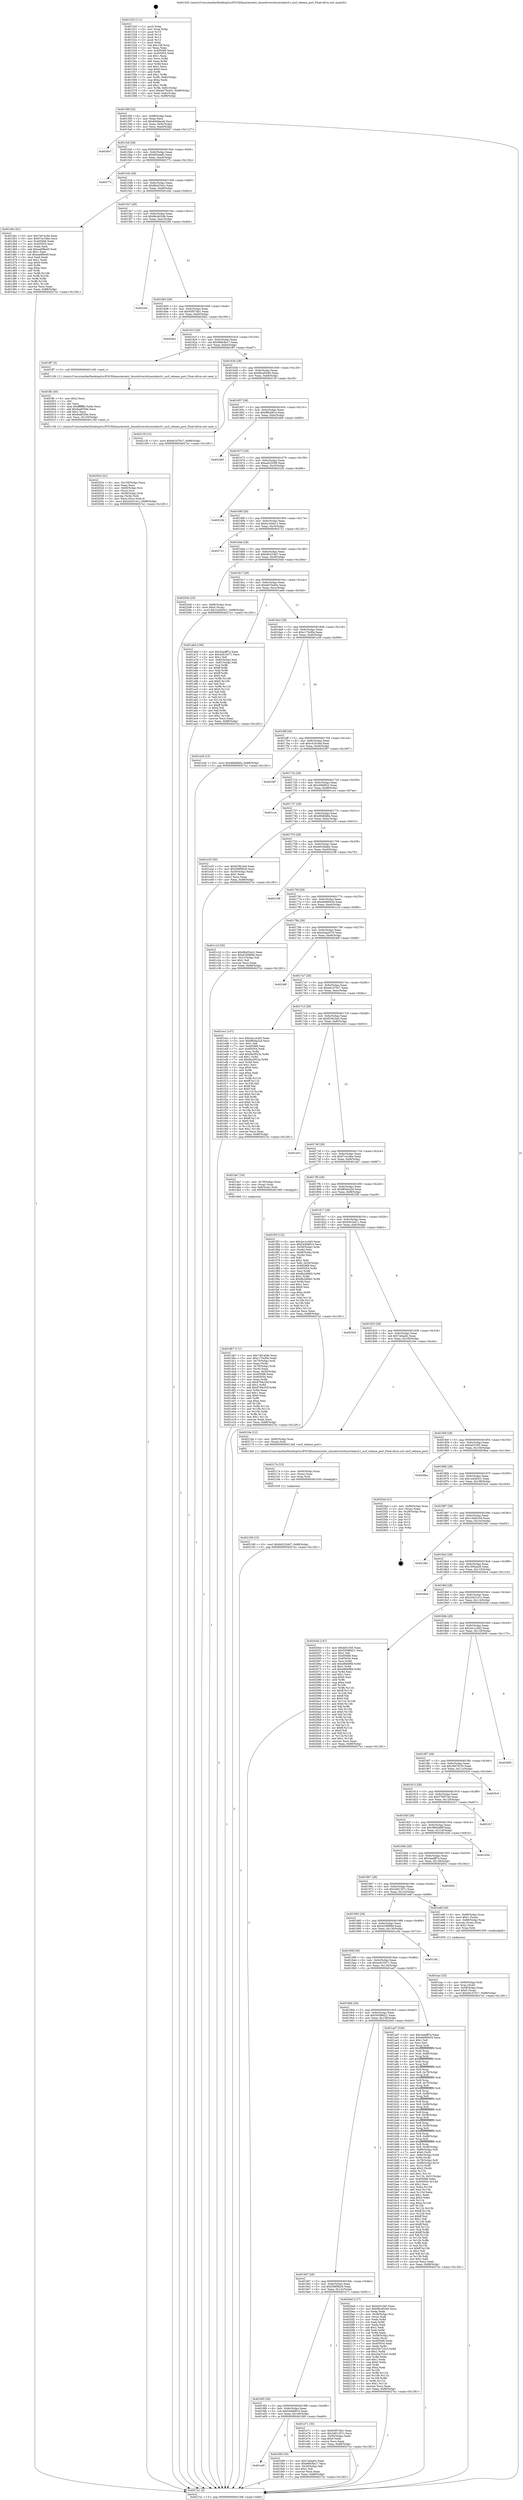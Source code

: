 digraph "0x401520" {
  label = "0x401520 (/mnt/c/Users/mathe/Desktop/tcc/POCII/binaries/extr_linuxdriversttyserialmcf.c_mcf_release_port_Final-ollvm.out::main(0))"
  labelloc = "t"
  node[shape=record]

  Entry [label="",width=0.3,height=0.3,shape=circle,fillcolor=black,style=filled]
  "0x40158f" [label="{
     0x40158f [32]\l
     | [instrs]\l
     &nbsp;&nbsp;0x40158f \<+6\>: mov -0x88(%rbp),%eax\l
     &nbsp;&nbsp;0x401595 \<+2\>: mov %eax,%ecx\l
     &nbsp;&nbsp;0x401597 \<+6\>: sub $0x84ddeceb,%ecx\l
     &nbsp;&nbsp;0x40159d \<+6\>: mov %eax,-0x9c(%rbp)\l
     &nbsp;&nbsp;0x4015a3 \<+6\>: mov %ecx,-0xa0(%rbp)\l
     &nbsp;&nbsp;0x4015a9 \<+6\>: je 0000000000402647 \<main+0x1127\>\l
  }"]
  "0x402647" [label="{
     0x402647\l
  }", style=dashed]
  "0x4015af" [label="{
     0x4015af [28]\l
     | [instrs]\l
     &nbsp;&nbsp;0x4015af \<+5\>: jmp 00000000004015b4 \<main+0x94\>\l
     &nbsp;&nbsp;0x4015b4 \<+6\>: mov -0x9c(%rbp),%eax\l
     &nbsp;&nbsp;0x4015ba \<+5\>: sub $0x865eaefc,%eax\l
     &nbsp;&nbsp;0x4015bf \<+6\>: mov %eax,-0xa4(%rbp)\l
     &nbsp;&nbsp;0x4015c5 \<+6\>: je 000000000040277c \<main+0x125c\>\l
  }"]
  Exit [label="",width=0.3,height=0.3,shape=circle,fillcolor=black,style=filled,peripheries=2]
  "0x40277c" [label="{
     0x40277c\l
  }", style=dashed]
  "0x4015cb" [label="{
     0x4015cb [28]\l
     | [instrs]\l
     &nbsp;&nbsp;0x4015cb \<+5\>: jmp 00000000004015d0 \<main+0xb0\>\l
     &nbsp;&nbsp;0x4015d0 \<+6\>: mov -0x9c(%rbp),%eax\l
     &nbsp;&nbsp;0x4015d6 \<+5\>: sub $0x86a55a2c,%eax\l
     &nbsp;&nbsp;0x4015db \<+6\>: mov %eax,-0xa8(%rbp)\l
     &nbsp;&nbsp;0x4015e1 \<+6\>: je 0000000000401d4c \<main+0x82c\>\l
  }"]
  "0x402189" [label="{
     0x402189 [15]\l
     | [instrs]\l
     &nbsp;&nbsp;0x402189 \<+10\>: movl $0xb8222dd7,-0x88(%rbp)\l
     &nbsp;&nbsp;0x402193 \<+5\>: jmp 00000000004027a1 \<main+0x1281\>\l
  }"]
  "0x401d4c" [label="{
     0x401d4c [91]\l
     | [instrs]\l
     &nbsp;&nbsp;0x401d4c \<+5\>: mov $0x74f14c9e,%eax\l
     &nbsp;&nbsp;0x401d51 \<+5\>: mov $0xf7ce16be,%ecx\l
     &nbsp;&nbsp;0x401d56 \<+7\>: mov 0x405068,%edx\l
     &nbsp;&nbsp;0x401d5d \<+7\>: mov 0x405054,%esi\l
     &nbsp;&nbsp;0x401d64 \<+2\>: mov %edx,%edi\l
     &nbsp;&nbsp;0x401d66 \<+6\>: add $0xea6f8e49,%edi\l
     &nbsp;&nbsp;0x401d6c \<+3\>: sub $0x1,%edi\l
     &nbsp;&nbsp;0x401d6f \<+6\>: sub $0xea6f8e49,%edi\l
     &nbsp;&nbsp;0x401d75 \<+3\>: imul %edi,%edx\l
     &nbsp;&nbsp;0x401d78 \<+3\>: and $0x1,%edx\l
     &nbsp;&nbsp;0x401d7b \<+3\>: cmp $0x0,%edx\l
     &nbsp;&nbsp;0x401d7e \<+4\>: sete %r8b\l
     &nbsp;&nbsp;0x401d82 \<+3\>: cmp $0xa,%esi\l
     &nbsp;&nbsp;0x401d85 \<+4\>: setl %r9b\l
     &nbsp;&nbsp;0x401d89 \<+3\>: mov %r8b,%r10b\l
     &nbsp;&nbsp;0x401d8c \<+3\>: and %r9b,%r10b\l
     &nbsp;&nbsp;0x401d8f \<+3\>: xor %r9b,%r8b\l
     &nbsp;&nbsp;0x401d92 \<+3\>: or %r8b,%r10b\l
     &nbsp;&nbsp;0x401d95 \<+4\>: test $0x1,%r10b\l
     &nbsp;&nbsp;0x401d99 \<+3\>: cmovne %ecx,%eax\l
     &nbsp;&nbsp;0x401d9c \<+6\>: mov %eax,-0x88(%rbp)\l
     &nbsp;&nbsp;0x401da2 \<+5\>: jmp 00000000004027a1 \<main+0x1281\>\l
  }"]
  "0x4015e7" [label="{
     0x4015e7 [28]\l
     | [instrs]\l
     &nbsp;&nbsp;0x4015e7 \<+5\>: jmp 00000000004015ec \<main+0xcc\>\l
     &nbsp;&nbsp;0x4015ec \<+6\>: mov -0x9c(%rbp),%eax\l
     &nbsp;&nbsp;0x4015f2 \<+5\>: sub $0x8bcb02db,%eax\l
     &nbsp;&nbsp;0x4015f7 \<+6\>: mov %eax,-0xac(%rbp)\l
     &nbsp;&nbsp;0x4015fd \<+6\>: je 00000000004022f4 \<main+0xdd4\>\l
  }"]
  "0x40217a" [label="{
     0x40217a [15]\l
     | [instrs]\l
     &nbsp;&nbsp;0x40217a \<+4\>: mov -0x60(%rbp),%rax\l
     &nbsp;&nbsp;0x40217e \<+3\>: mov (%rax),%rax\l
     &nbsp;&nbsp;0x402181 \<+3\>: mov %rax,%rdi\l
     &nbsp;&nbsp;0x402184 \<+5\>: call 0000000000401030 \<free@plt\>\l
     | [calls]\l
     &nbsp;&nbsp;0x401030 \{1\} (unknown)\l
  }"]
  "0x4022f4" [label="{
     0x4022f4\l
  }", style=dashed]
  "0x401603" [label="{
     0x401603 [28]\l
     | [instrs]\l
     &nbsp;&nbsp;0x401603 \<+5\>: jmp 0000000000401608 \<main+0xe8\>\l
     &nbsp;&nbsp;0x401608 \<+6\>: mov -0x9c(%rbp),%eax\l
     &nbsp;&nbsp;0x40160e \<+5\>: sub $0x93f57db1,%eax\l
     &nbsp;&nbsp;0x401613 \<+6\>: mov %eax,-0xb0(%rbp)\l
     &nbsp;&nbsp;0x401619 \<+6\>: je 00000000004025b1 \<main+0x1091\>\l
  }"]
  "0x402024" [label="{
     0x402024 [41]\l
     | [instrs]\l
     &nbsp;&nbsp;0x402024 \<+6\>: mov -0x150(%rbp),%ecx\l
     &nbsp;&nbsp;0x40202a \<+3\>: imul %eax,%ecx\l
     &nbsp;&nbsp;0x40202d \<+4\>: mov -0x60(%rbp),%rsi\l
     &nbsp;&nbsp;0x402031 \<+3\>: mov (%rsi),%rsi\l
     &nbsp;&nbsp;0x402034 \<+4\>: mov -0x58(%rbp),%rdi\l
     &nbsp;&nbsp;0x402038 \<+3\>: movslq (%rdi),%rdi\l
     &nbsp;&nbsp;0x40203b \<+3\>: mov %ecx,(%rsi,%rdi,4)\l
     &nbsp;&nbsp;0x40203e \<+10\>: movl $0x2443141c,-0x88(%rbp)\l
     &nbsp;&nbsp;0x402048 \<+5\>: jmp 00000000004027a1 \<main+0x1281\>\l
  }"]
  "0x4025b1" [label="{
     0x4025b1\l
  }", style=dashed]
  "0x40161f" [label="{
     0x40161f [28]\l
     | [instrs]\l
     &nbsp;&nbsp;0x40161f \<+5\>: jmp 0000000000401624 \<main+0x104\>\l
     &nbsp;&nbsp;0x401624 \<+6\>: mov -0x9c(%rbp),%eax\l
     &nbsp;&nbsp;0x40162a \<+5\>: sub $0x968c8a17,%eax\l
     &nbsp;&nbsp;0x40162f \<+6\>: mov %eax,-0xb4(%rbp)\l
     &nbsp;&nbsp;0x401635 \<+6\>: je 0000000000401ff7 \<main+0xad7\>\l
  }"]
  "0x401ffc" [label="{
     0x401ffc [40]\l
     | [instrs]\l
     &nbsp;&nbsp;0x401ffc \<+5\>: mov $0x2,%ecx\l
     &nbsp;&nbsp;0x402001 \<+1\>: cltd\l
     &nbsp;&nbsp;0x402002 \<+2\>: idiv %ecx\l
     &nbsp;&nbsp;0x402004 \<+6\>: imul $0xfffffffe,%edx,%ecx\l
     &nbsp;&nbsp;0x40200a \<+6\>: add $0xfea8550e,%ecx\l
     &nbsp;&nbsp;0x402010 \<+3\>: add $0x1,%ecx\l
     &nbsp;&nbsp;0x402013 \<+6\>: sub $0xfea8550e,%ecx\l
     &nbsp;&nbsp;0x402019 \<+6\>: mov %ecx,-0x150(%rbp)\l
     &nbsp;&nbsp;0x40201f \<+5\>: call 0000000000401160 \<next_i\>\l
     | [calls]\l
     &nbsp;&nbsp;0x401160 \{1\} (/mnt/c/Users/mathe/Desktop/tcc/POCII/binaries/extr_linuxdriversttyserialmcf.c_mcf_release_port_Final-ollvm.out::next_i)\l
  }"]
  "0x401ff7" [label="{
     0x401ff7 [5]\l
     | [instrs]\l
     &nbsp;&nbsp;0x401ff7 \<+5\>: call 0000000000401160 \<next_i\>\l
     | [calls]\l
     &nbsp;&nbsp;0x401160 \{1\} (/mnt/c/Users/mathe/Desktop/tcc/POCII/binaries/extr_linuxdriversttyserialmcf.c_mcf_release_port_Final-ollvm.out::next_i)\l
  }"]
  "0x40163b" [label="{
     0x40163b [28]\l
     | [instrs]\l
     &nbsp;&nbsp;0x40163b \<+5\>: jmp 0000000000401640 \<main+0x120\>\l
     &nbsp;&nbsp;0x401640 \<+6\>: mov -0x9c(%rbp),%eax\l
     &nbsp;&nbsp;0x401646 \<+5\>: sub $0x9bcd5040,%eax\l
     &nbsp;&nbsp;0x40164b \<+6\>: mov %eax,-0xb8(%rbp)\l
     &nbsp;&nbsp;0x401651 \<+6\>: je 000000000040215f \<main+0xc3f\>\l
  }"]
  "0x401a0f" [label="{
     0x401a0f\l
  }", style=dashed]
  "0x40215f" [label="{
     0x40215f [15]\l
     | [instrs]\l
     &nbsp;&nbsp;0x40215f \<+10\>: movl $0xe61d70c7,-0x88(%rbp)\l
     &nbsp;&nbsp;0x402169 \<+5\>: jmp 00000000004027a1 \<main+0x1281\>\l
  }"]
  "0x401657" [label="{
     0x401657 [28]\l
     | [instrs]\l
     &nbsp;&nbsp;0x401657 \<+5\>: jmp 000000000040165c \<main+0x13c\>\l
     &nbsp;&nbsp;0x40165c \<+6\>: mov -0x9c(%rbp),%eax\l
     &nbsp;&nbsp;0x401662 \<+5\>: sub $0x9f6cb81a,%eax\l
     &nbsp;&nbsp;0x401667 \<+6\>: mov %eax,-0xbc(%rbp)\l
     &nbsp;&nbsp;0x40166d \<+6\>: je 0000000000402460 \<main+0xf40\>\l
  }"]
  "0x401fd9" [label="{
     0x401fd9 [30]\l
     | [instrs]\l
     &nbsp;&nbsp;0x401fd9 \<+5\>: mov $0x7a0aa0c,%eax\l
     &nbsp;&nbsp;0x401fde \<+5\>: mov $0x968c8a17,%ecx\l
     &nbsp;&nbsp;0x401fe3 \<+3\>: mov -0x29(%rbp),%dl\l
     &nbsp;&nbsp;0x401fe6 \<+3\>: test $0x1,%dl\l
     &nbsp;&nbsp;0x401fe9 \<+3\>: cmovne %ecx,%eax\l
     &nbsp;&nbsp;0x401fec \<+6\>: mov %eax,-0x88(%rbp)\l
     &nbsp;&nbsp;0x401ff2 \<+5\>: jmp 00000000004027a1 \<main+0x1281\>\l
  }"]
  "0x402460" [label="{
     0x402460\l
  }", style=dashed]
  "0x401673" [label="{
     0x401673 [28]\l
     | [instrs]\l
     &nbsp;&nbsp;0x401673 \<+5\>: jmp 0000000000401678 \<main+0x158\>\l
     &nbsp;&nbsp;0x401678 \<+6\>: mov -0x9c(%rbp),%eax\l
     &nbsp;&nbsp;0x40167e \<+5\>: sub $0xaa5252f9,%eax\l
     &nbsp;&nbsp;0x401683 \<+6\>: mov %eax,-0xc0(%rbp)\l
     &nbsp;&nbsp;0x401689 \<+6\>: je 000000000040222b \<main+0xd0b\>\l
  }"]
  "0x401eac" [label="{
     0x401eac [32]\l
     | [instrs]\l
     &nbsp;&nbsp;0x401eac \<+4\>: mov -0x60(%rbp),%rdi\l
     &nbsp;&nbsp;0x401eb0 \<+3\>: mov %rax,(%rdi)\l
     &nbsp;&nbsp;0x401eb3 \<+4\>: mov -0x58(%rbp),%rax\l
     &nbsp;&nbsp;0x401eb7 \<+6\>: movl $0x0,(%rax)\l
     &nbsp;&nbsp;0x401ebd \<+10\>: movl $0xe61d70c7,-0x88(%rbp)\l
     &nbsp;&nbsp;0x401ec7 \<+5\>: jmp 00000000004027a1 \<main+0x1281\>\l
  }"]
  "0x40222b" [label="{
     0x40222b\l
  }", style=dashed]
  "0x40168f" [label="{
     0x40168f [28]\l
     | [instrs]\l
     &nbsp;&nbsp;0x40168f \<+5\>: jmp 0000000000401694 \<main+0x174\>\l
     &nbsp;&nbsp;0x401694 \<+6\>: mov -0x9c(%rbp),%eax\l
     &nbsp;&nbsp;0x40169a \<+5\>: sub $0xb1444e11,%eax\l
     &nbsp;&nbsp;0x40169f \<+6\>: mov %eax,-0xc4(%rbp)\l
     &nbsp;&nbsp;0x4016a5 \<+6\>: je 0000000000402721 \<main+0x1201\>\l
  }"]
  "0x4019f3" [label="{
     0x4019f3 [28]\l
     | [instrs]\l
     &nbsp;&nbsp;0x4019f3 \<+5\>: jmp 00000000004019f8 \<main+0x4d8\>\l
     &nbsp;&nbsp;0x4019f8 \<+6\>: mov -0x9c(%rbp),%eax\l
     &nbsp;&nbsp;0x4019fe \<+5\>: sub $0x5449d810,%eax\l
     &nbsp;&nbsp;0x401a03 \<+6\>: mov %eax,-0x140(%rbp)\l
     &nbsp;&nbsp;0x401a09 \<+6\>: je 0000000000401fd9 \<main+0xab9\>\l
  }"]
  "0x402721" [label="{
     0x402721\l
  }", style=dashed]
  "0x4016ab" [label="{
     0x4016ab [28]\l
     | [instrs]\l
     &nbsp;&nbsp;0x4016ab \<+5\>: jmp 00000000004016b0 \<main+0x190\>\l
     &nbsp;&nbsp;0x4016b0 \<+6\>: mov -0x9c(%rbp),%eax\l
     &nbsp;&nbsp;0x4016b6 \<+5\>: sub $0xb8222dd7,%eax\l
     &nbsp;&nbsp;0x4016bb \<+6\>: mov %eax,-0xc8(%rbp)\l
     &nbsp;&nbsp;0x4016c1 \<+6\>: je 00000000004025d4 \<main+0x10b4\>\l
  }"]
  "0x401e71" [label="{
     0x401e71 [30]\l
     | [instrs]\l
     &nbsp;&nbsp;0x401e71 \<+5\>: mov $0x93f57db1,%eax\l
     &nbsp;&nbsp;0x401e76 \<+5\>: mov $0x3d01357c,%ecx\l
     &nbsp;&nbsp;0x401e7b \<+3\>: mov -0x30(%rbp),%edx\l
     &nbsp;&nbsp;0x401e7e \<+3\>: cmp $0x0,%edx\l
     &nbsp;&nbsp;0x401e81 \<+3\>: cmove %ecx,%eax\l
     &nbsp;&nbsp;0x401e84 \<+6\>: mov %eax,-0x88(%rbp)\l
     &nbsp;&nbsp;0x401e8a \<+5\>: jmp 00000000004027a1 \<main+0x1281\>\l
  }"]
  "0x4025d4" [label="{
     0x4025d4 [25]\l
     | [instrs]\l
     &nbsp;&nbsp;0x4025d4 \<+4\>: mov -0x80(%rbp),%rax\l
     &nbsp;&nbsp;0x4025d8 \<+6\>: movl $0x0,(%rax)\l
     &nbsp;&nbsp;0x4025de \<+10\>: movl $0x1a4265c1,-0x88(%rbp)\l
     &nbsp;&nbsp;0x4025e8 \<+5\>: jmp 00000000004027a1 \<main+0x1281\>\l
  }"]
  "0x4016c7" [label="{
     0x4016c7 [28]\l
     | [instrs]\l
     &nbsp;&nbsp;0x4016c7 \<+5\>: jmp 00000000004016cc \<main+0x1ac\>\l
     &nbsp;&nbsp;0x4016cc \<+6\>: mov -0x9c(%rbp),%eax\l
     &nbsp;&nbsp;0x4016d2 \<+5\>: sub $0xbb75e40c,%eax\l
     &nbsp;&nbsp;0x4016d7 \<+6\>: mov %eax,-0xcc(%rbp)\l
     &nbsp;&nbsp;0x4016dd \<+6\>: je 0000000000401a6d \<main+0x54d\>\l
  }"]
  "0x4019d7" [label="{
     0x4019d7 [28]\l
     | [instrs]\l
     &nbsp;&nbsp;0x4019d7 \<+5\>: jmp 00000000004019dc \<main+0x4bc\>\l
     &nbsp;&nbsp;0x4019dc \<+6\>: mov -0x9c(%rbp),%eax\l
     &nbsp;&nbsp;0x4019e2 \<+5\>: sub $0x508f9b29,%eax\l
     &nbsp;&nbsp;0x4019e7 \<+6\>: mov %eax,-0x13c(%rbp)\l
     &nbsp;&nbsp;0x4019ed \<+6\>: je 0000000000401e71 \<main+0x951\>\l
  }"]
  "0x401a6d" [label="{
     0x401a6d [106]\l
     | [instrs]\l
     &nbsp;&nbsp;0x401a6d \<+5\>: mov $0x3aadff7a,%eax\l
     &nbsp;&nbsp;0x401a72 \<+5\>: mov $0x4c810571,%ecx\l
     &nbsp;&nbsp;0x401a77 \<+2\>: mov $0x1,%dl\l
     &nbsp;&nbsp;0x401a79 \<+7\>: mov -0x82(%rbp),%sil\l
     &nbsp;&nbsp;0x401a80 \<+7\>: mov -0x81(%rbp),%dil\l
     &nbsp;&nbsp;0x401a87 \<+3\>: mov %sil,%r8b\l
     &nbsp;&nbsp;0x401a8a \<+4\>: xor $0xff,%r8b\l
     &nbsp;&nbsp;0x401a8e \<+3\>: mov %dil,%r9b\l
     &nbsp;&nbsp;0x401a91 \<+4\>: xor $0xff,%r9b\l
     &nbsp;&nbsp;0x401a95 \<+3\>: xor $0x0,%dl\l
     &nbsp;&nbsp;0x401a98 \<+3\>: mov %r8b,%r10b\l
     &nbsp;&nbsp;0x401a9b \<+4\>: and $0x0,%r10b\l
     &nbsp;&nbsp;0x401a9f \<+3\>: and %dl,%sil\l
     &nbsp;&nbsp;0x401aa2 \<+3\>: mov %r9b,%r11b\l
     &nbsp;&nbsp;0x401aa5 \<+4\>: and $0x0,%r11b\l
     &nbsp;&nbsp;0x401aa9 \<+3\>: and %dl,%dil\l
     &nbsp;&nbsp;0x401aac \<+3\>: or %sil,%r10b\l
     &nbsp;&nbsp;0x401aaf \<+3\>: or %dil,%r11b\l
     &nbsp;&nbsp;0x401ab2 \<+3\>: xor %r11b,%r10b\l
     &nbsp;&nbsp;0x401ab5 \<+3\>: or %r9b,%r8b\l
     &nbsp;&nbsp;0x401ab8 \<+4\>: xor $0xff,%r8b\l
     &nbsp;&nbsp;0x401abc \<+3\>: or $0x0,%dl\l
     &nbsp;&nbsp;0x401abf \<+3\>: and %dl,%r8b\l
     &nbsp;&nbsp;0x401ac2 \<+3\>: or %r8b,%r10b\l
     &nbsp;&nbsp;0x401ac5 \<+4\>: test $0x1,%r10b\l
     &nbsp;&nbsp;0x401ac9 \<+3\>: cmovne %ecx,%eax\l
     &nbsp;&nbsp;0x401acc \<+6\>: mov %eax,-0x88(%rbp)\l
     &nbsp;&nbsp;0x401ad2 \<+5\>: jmp 00000000004027a1 \<main+0x1281\>\l
  }"]
  "0x4016e3" [label="{
     0x4016e3 [28]\l
     | [instrs]\l
     &nbsp;&nbsp;0x4016e3 \<+5\>: jmp 00000000004016e8 \<main+0x1c8\>\l
     &nbsp;&nbsp;0x4016e8 \<+6\>: mov -0x9c(%rbp),%eax\l
     &nbsp;&nbsp;0x4016ee \<+5\>: sub $0xc17bcf0e,%eax\l
     &nbsp;&nbsp;0x4016f3 \<+6\>: mov %eax,-0xd0(%rbp)\l
     &nbsp;&nbsp;0x4016f9 \<+6\>: je 0000000000401e26 \<main+0x906\>\l
  }"]
  "0x4027a1" [label="{
     0x4027a1 [5]\l
     | [instrs]\l
     &nbsp;&nbsp;0x4027a1 \<+5\>: jmp 000000000040158f \<main+0x6f\>\l
  }"]
  "0x401520" [label="{
     0x401520 [111]\l
     | [instrs]\l
     &nbsp;&nbsp;0x401520 \<+1\>: push %rbp\l
     &nbsp;&nbsp;0x401521 \<+3\>: mov %rsp,%rbp\l
     &nbsp;&nbsp;0x401524 \<+2\>: push %r15\l
     &nbsp;&nbsp;0x401526 \<+2\>: push %r14\l
     &nbsp;&nbsp;0x401528 \<+2\>: push %r13\l
     &nbsp;&nbsp;0x40152a \<+2\>: push %r12\l
     &nbsp;&nbsp;0x40152c \<+1\>: push %rbx\l
     &nbsp;&nbsp;0x40152d \<+7\>: sub $0x158,%rsp\l
     &nbsp;&nbsp;0x401534 \<+2\>: xor %eax,%eax\l
     &nbsp;&nbsp;0x401536 \<+7\>: mov 0x405068,%ecx\l
     &nbsp;&nbsp;0x40153d \<+7\>: mov 0x405054,%edx\l
     &nbsp;&nbsp;0x401544 \<+3\>: sub $0x1,%eax\l
     &nbsp;&nbsp;0x401547 \<+3\>: mov %ecx,%r8d\l
     &nbsp;&nbsp;0x40154a \<+3\>: add %eax,%r8d\l
     &nbsp;&nbsp;0x40154d \<+4\>: imul %r8d,%ecx\l
     &nbsp;&nbsp;0x401551 \<+3\>: and $0x1,%ecx\l
     &nbsp;&nbsp;0x401554 \<+3\>: cmp $0x0,%ecx\l
     &nbsp;&nbsp;0x401557 \<+4\>: sete %r9b\l
     &nbsp;&nbsp;0x40155b \<+4\>: and $0x1,%r9b\l
     &nbsp;&nbsp;0x40155f \<+7\>: mov %r9b,-0x82(%rbp)\l
     &nbsp;&nbsp;0x401566 \<+3\>: cmp $0xa,%edx\l
     &nbsp;&nbsp;0x401569 \<+4\>: setl %r9b\l
     &nbsp;&nbsp;0x40156d \<+4\>: and $0x1,%r9b\l
     &nbsp;&nbsp;0x401571 \<+7\>: mov %r9b,-0x81(%rbp)\l
     &nbsp;&nbsp;0x401578 \<+10\>: movl $0xbb75e40c,-0x88(%rbp)\l
     &nbsp;&nbsp;0x401582 \<+6\>: mov %edi,-0x8c(%rbp)\l
     &nbsp;&nbsp;0x401588 \<+7\>: mov %rsi,-0x98(%rbp)\l
  }"]
  "0x4020e0" [label="{
     0x4020e0 [127]\l
     | [instrs]\l
     &nbsp;&nbsp;0x4020e0 \<+5\>: mov $0xbd31f45,%eax\l
     &nbsp;&nbsp;0x4020e5 \<+5\>: mov $0x9bcd5040,%ecx\l
     &nbsp;&nbsp;0x4020ea \<+2\>: xor %edx,%edx\l
     &nbsp;&nbsp;0x4020ec \<+4\>: mov -0x58(%rbp),%rsi\l
     &nbsp;&nbsp;0x4020f0 \<+2\>: mov (%rsi),%edi\l
     &nbsp;&nbsp;0x4020f2 \<+3\>: mov %edx,%r8d\l
     &nbsp;&nbsp;0x4020f5 \<+3\>: sub %edi,%r8d\l
     &nbsp;&nbsp;0x4020f8 \<+2\>: mov %edx,%edi\l
     &nbsp;&nbsp;0x4020fa \<+3\>: sub $0x1,%edi\l
     &nbsp;&nbsp;0x4020fd \<+3\>: add %edi,%r8d\l
     &nbsp;&nbsp;0x402100 \<+3\>: sub %r8d,%edx\l
     &nbsp;&nbsp;0x402103 \<+4\>: mov -0x58(%rbp),%rsi\l
     &nbsp;&nbsp;0x402107 \<+2\>: mov %edx,(%rsi)\l
     &nbsp;&nbsp;0x402109 \<+7\>: mov 0x405068,%edx\l
     &nbsp;&nbsp;0x402110 \<+7\>: mov 0x405054,%edi\l
     &nbsp;&nbsp;0x402117 \<+3\>: mov %edx,%r8d\l
     &nbsp;&nbsp;0x40211a \<+7\>: add $0x20e723c5,%r8d\l
     &nbsp;&nbsp;0x402121 \<+4\>: sub $0x1,%r8d\l
     &nbsp;&nbsp;0x402125 \<+7\>: sub $0x20e723c5,%r8d\l
     &nbsp;&nbsp;0x40212c \<+4\>: imul %r8d,%edx\l
     &nbsp;&nbsp;0x402130 \<+3\>: and $0x1,%edx\l
     &nbsp;&nbsp;0x402133 \<+3\>: cmp $0x0,%edx\l
     &nbsp;&nbsp;0x402136 \<+4\>: sete %r9b\l
     &nbsp;&nbsp;0x40213a \<+3\>: cmp $0xa,%edi\l
     &nbsp;&nbsp;0x40213d \<+4\>: setl %r10b\l
     &nbsp;&nbsp;0x402141 \<+3\>: mov %r9b,%r11b\l
     &nbsp;&nbsp;0x402144 \<+3\>: and %r10b,%r11b\l
     &nbsp;&nbsp;0x402147 \<+3\>: xor %r10b,%r9b\l
     &nbsp;&nbsp;0x40214a \<+3\>: or %r9b,%r11b\l
     &nbsp;&nbsp;0x40214d \<+4\>: test $0x1,%r11b\l
     &nbsp;&nbsp;0x402151 \<+3\>: cmovne %ecx,%eax\l
     &nbsp;&nbsp;0x402154 \<+6\>: mov %eax,-0x88(%rbp)\l
     &nbsp;&nbsp;0x40215a \<+5\>: jmp 00000000004027a1 \<main+0x1281\>\l
  }"]
  "0x401e26" [label="{
     0x401e26 [15]\l
     | [instrs]\l
     &nbsp;&nbsp;0x401e26 \<+10\>: movl $0xd6bfdb8a,-0x88(%rbp)\l
     &nbsp;&nbsp;0x401e30 \<+5\>: jmp 00000000004027a1 \<main+0x1281\>\l
  }"]
  "0x4016ff" [label="{
     0x4016ff [28]\l
     | [instrs]\l
     &nbsp;&nbsp;0x4016ff \<+5\>: jmp 0000000000401704 \<main+0x1e4\>\l
     &nbsp;&nbsp;0x401704 \<+6\>: mov -0x9c(%rbp),%eax\l
     &nbsp;&nbsp;0x40170a \<+5\>: sub $0xc41fc3ed,%eax\l
     &nbsp;&nbsp;0x40170f \<+6\>: mov %eax,-0xd4(%rbp)\l
     &nbsp;&nbsp;0x401715 \<+6\>: je 0000000000402587 \<main+0x1067\>\l
  }"]
  "0x401db7" [label="{
     0x401db7 [111]\l
     | [instrs]\l
     &nbsp;&nbsp;0x401db7 \<+5\>: mov $0x74f14c9e,%ecx\l
     &nbsp;&nbsp;0x401dbc \<+5\>: mov $0xc17bcf0e,%edx\l
     &nbsp;&nbsp;0x401dc1 \<+4\>: mov -0x70(%rbp),%rdi\l
     &nbsp;&nbsp;0x401dc5 \<+2\>: mov %eax,(%rdi)\l
     &nbsp;&nbsp;0x401dc7 \<+4\>: mov -0x70(%rbp),%rdi\l
     &nbsp;&nbsp;0x401dcb \<+2\>: mov (%rdi),%eax\l
     &nbsp;&nbsp;0x401dcd \<+3\>: mov %eax,-0x30(%rbp)\l
     &nbsp;&nbsp;0x401dd0 \<+7\>: mov 0x405068,%eax\l
     &nbsp;&nbsp;0x401dd7 \<+7\>: mov 0x405054,%esi\l
     &nbsp;&nbsp;0x401dde \<+3\>: mov %eax,%r8d\l
     &nbsp;&nbsp;0x401de1 \<+7\>: sub $0x8794c55f,%r8d\l
     &nbsp;&nbsp;0x401de8 \<+4\>: sub $0x1,%r8d\l
     &nbsp;&nbsp;0x401dec \<+7\>: add $0x8794c55f,%r8d\l
     &nbsp;&nbsp;0x401df3 \<+4\>: imul %r8d,%eax\l
     &nbsp;&nbsp;0x401df7 \<+3\>: and $0x1,%eax\l
     &nbsp;&nbsp;0x401dfa \<+3\>: cmp $0x0,%eax\l
     &nbsp;&nbsp;0x401dfd \<+4\>: sete %r9b\l
     &nbsp;&nbsp;0x401e01 \<+3\>: cmp $0xa,%esi\l
     &nbsp;&nbsp;0x401e04 \<+4\>: setl %r10b\l
     &nbsp;&nbsp;0x401e08 \<+3\>: mov %r9b,%r11b\l
     &nbsp;&nbsp;0x401e0b \<+3\>: and %r10b,%r11b\l
     &nbsp;&nbsp;0x401e0e \<+3\>: xor %r10b,%r9b\l
     &nbsp;&nbsp;0x401e11 \<+3\>: or %r9b,%r11b\l
     &nbsp;&nbsp;0x401e14 \<+4\>: test $0x1,%r11b\l
     &nbsp;&nbsp;0x401e18 \<+3\>: cmovne %edx,%ecx\l
     &nbsp;&nbsp;0x401e1b \<+6\>: mov %ecx,-0x88(%rbp)\l
     &nbsp;&nbsp;0x401e21 \<+5\>: jmp 00000000004027a1 \<main+0x1281\>\l
  }"]
  "0x402587" [label="{
     0x402587\l
  }", style=dashed]
  "0x40171b" [label="{
     0x40171b [28]\l
     | [instrs]\l
     &nbsp;&nbsp;0x40171b \<+5\>: jmp 0000000000401720 \<main+0x200\>\l
     &nbsp;&nbsp;0x401720 \<+6\>: mov -0x9c(%rbp),%eax\l
     &nbsp;&nbsp;0x401726 \<+5\>: sub $0xc94bf5c2,%eax\l
     &nbsp;&nbsp;0x40172b \<+6\>: mov %eax,-0xd8(%rbp)\l
     &nbsp;&nbsp;0x401731 \<+6\>: je 0000000000401cce \<main+0x7ae\>\l
  }"]
  "0x4019bb" [label="{
     0x4019bb [28]\l
     | [instrs]\l
     &nbsp;&nbsp;0x4019bb \<+5\>: jmp 00000000004019c0 \<main+0x4a0\>\l
     &nbsp;&nbsp;0x4019c0 \<+6\>: mov -0x9c(%rbp),%eax\l
     &nbsp;&nbsp;0x4019c6 \<+5\>: sub $0x50588d21,%eax\l
     &nbsp;&nbsp;0x4019cb \<+6\>: mov %eax,-0x138(%rbp)\l
     &nbsp;&nbsp;0x4019d1 \<+6\>: je 00000000004020e0 \<main+0xbc0\>\l
  }"]
  "0x401cce" [label="{
     0x401cce\l
  }", style=dashed]
  "0x401737" [label="{
     0x401737 [28]\l
     | [instrs]\l
     &nbsp;&nbsp;0x401737 \<+5\>: jmp 000000000040173c \<main+0x21c\>\l
     &nbsp;&nbsp;0x40173c \<+6\>: mov -0x9c(%rbp),%eax\l
     &nbsp;&nbsp;0x401742 \<+5\>: sub $0xd6bfdb8a,%eax\l
     &nbsp;&nbsp;0x401747 \<+6\>: mov %eax,-0xdc(%rbp)\l
     &nbsp;&nbsp;0x40174d \<+6\>: je 0000000000401e35 \<main+0x915\>\l
  }"]
  "0x401ad7" [label="{
     0x401ad7 [326]\l
     | [instrs]\l
     &nbsp;&nbsp;0x401ad7 \<+5\>: mov $0x3aadff7a,%eax\l
     &nbsp;&nbsp;0x401adc \<+5\>: mov $0xde696434,%ecx\l
     &nbsp;&nbsp;0x401ae1 \<+2\>: mov $0x1,%dl\l
     &nbsp;&nbsp;0x401ae3 \<+2\>: xor %esi,%esi\l
     &nbsp;&nbsp;0x401ae5 \<+3\>: mov %rsp,%rdi\l
     &nbsp;&nbsp;0x401ae8 \<+4\>: add $0xfffffffffffffff0,%rdi\l
     &nbsp;&nbsp;0x401aec \<+3\>: mov %rdi,%rsp\l
     &nbsp;&nbsp;0x401aef \<+4\>: mov %rdi,-0x80(%rbp)\l
     &nbsp;&nbsp;0x401af3 \<+3\>: mov %rsp,%rdi\l
     &nbsp;&nbsp;0x401af6 \<+4\>: add $0xfffffffffffffff0,%rdi\l
     &nbsp;&nbsp;0x401afa \<+3\>: mov %rdi,%rsp\l
     &nbsp;&nbsp;0x401afd \<+3\>: mov %rsp,%r8\l
     &nbsp;&nbsp;0x401b00 \<+4\>: add $0xfffffffffffffff0,%r8\l
     &nbsp;&nbsp;0x401b04 \<+3\>: mov %r8,%rsp\l
     &nbsp;&nbsp;0x401b07 \<+4\>: mov %r8,-0x78(%rbp)\l
     &nbsp;&nbsp;0x401b0b \<+3\>: mov %rsp,%r8\l
     &nbsp;&nbsp;0x401b0e \<+4\>: add $0xfffffffffffffff0,%r8\l
     &nbsp;&nbsp;0x401b12 \<+3\>: mov %r8,%rsp\l
     &nbsp;&nbsp;0x401b15 \<+4\>: mov %r8,-0x70(%rbp)\l
     &nbsp;&nbsp;0x401b19 \<+3\>: mov %rsp,%r8\l
     &nbsp;&nbsp;0x401b1c \<+4\>: add $0xfffffffffffffff0,%r8\l
     &nbsp;&nbsp;0x401b20 \<+3\>: mov %r8,%rsp\l
     &nbsp;&nbsp;0x401b23 \<+4\>: mov %r8,-0x68(%rbp)\l
     &nbsp;&nbsp;0x401b27 \<+3\>: mov %rsp,%r8\l
     &nbsp;&nbsp;0x401b2a \<+4\>: add $0xfffffffffffffff0,%r8\l
     &nbsp;&nbsp;0x401b2e \<+3\>: mov %r8,%rsp\l
     &nbsp;&nbsp;0x401b31 \<+4\>: mov %r8,-0x60(%rbp)\l
     &nbsp;&nbsp;0x401b35 \<+3\>: mov %rsp,%r8\l
     &nbsp;&nbsp;0x401b38 \<+4\>: add $0xfffffffffffffff0,%r8\l
     &nbsp;&nbsp;0x401b3c \<+3\>: mov %r8,%rsp\l
     &nbsp;&nbsp;0x401b3f \<+4\>: mov %r8,-0x58(%rbp)\l
     &nbsp;&nbsp;0x401b43 \<+3\>: mov %rsp,%r8\l
     &nbsp;&nbsp;0x401b46 \<+4\>: add $0xfffffffffffffff0,%r8\l
     &nbsp;&nbsp;0x401b4a \<+3\>: mov %r8,%rsp\l
     &nbsp;&nbsp;0x401b4d \<+4\>: mov %r8,-0x50(%rbp)\l
     &nbsp;&nbsp;0x401b51 \<+3\>: mov %rsp,%r8\l
     &nbsp;&nbsp;0x401b54 \<+4\>: add $0xfffffffffffffff0,%r8\l
     &nbsp;&nbsp;0x401b58 \<+3\>: mov %r8,%rsp\l
     &nbsp;&nbsp;0x401b5b \<+4\>: mov %r8,-0x48(%rbp)\l
     &nbsp;&nbsp;0x401b5f \<+3\>: mov %rsp,%r8\l
     &nbsp;&nbsp;0x401b62 \<+4\>: add $0xfffffffffffffff0,%r8\l
     &nbsp;&nbsp;0x401b66 \<+3\>: mov %r8,%rsp\l
     &nbsp;&nbsp;0x401b69 \<+4\>: mov %r8,-0x40(%rbp)\l
     &nbsp;&nbsp;0x401b6d \<+4\>: mov -0x80(%rbp),%r8\l
     &nbsp;&nbsp;0x401b71 \<+7\>: movl $0x0,(%r8)\l
     &nbsp;&nbsp;0x401b78 \<+7\>: mov -0x8c(%rbp),%r9d\l
     &nbsp;&nbsp;0x401b7f \<+3\>: mov %r9d,(%rdi)\l
     &nbsp;&nbsp;0x401b82 \<+4\>: mov -0x78(%rbp),%r8\l
     &nbsp;&nbsp;0x401b86 \<+7\>: mov -0x98(%rbp),%r10\l
     &nbsp;&nbsp;0x401b8d \<+3\>: mov %r10,(%r8)\l
     &nbsp;&nbsp;0x401b90 \<+3\>: cmpl $0x2,(%rdi)\l
     &nbsp;&nbsp;0x401b93 \<+4\>: setne %r11b\l
     &nbsp;&nbsp;0x401b97 \<+4\>: and $0x1,%r11b\l
     &nbsp;&nbsp;0x401b9b \<+4\>: mov %r11b,-0x31(%rbp)\l
     &nbsp;&nbsp;0x401b9f \<+7\>: mov 0x405068,%ebx\l
     &nbsp;&nbsp;0x401ba6 \<+8\>: mov 0x405054,%r14d\l
     &nbsp;&nbsp;0x401bae \<+3\>: sub $0x1,%esi\l
     &nbsp;&nbsp;0x401bb1 \<+3\>: mov %ebx,%r15d\l
     &nbsp;&nbsp;0x401bb4 \<+3\>: add %esi,%r15d\l
     &nbsp;&nbsp;0x401bb7 \<+4\>: imul %r15d,%ebx\l
     &nbsp;&nbsp;0x401bbb \<+3\>: and $0x1,%ebx\l
     &nbsp;&nbsp;0x401bbe \<+3\>: cmp $0x0,%ebx\l
     &nbsp;&nbsp;0x401bc1 \<+4\>: sete %r11b\l
     &nbsp;&nbsp;0x401bc5 \<+4\>: cmp $0xa,%r14d\l
     &nbsp;&nbsp;0x401bc9 \<+4\>: setl %r12b\l
     &nbsp;&nbsp;0x401bcd \<+3\>: mov %r11b,%r13b\l
     &nbsp;&nbsp;0x401bd0 \<+4\>: xor $0xff,%r13b\l
     &nbsp;&nbsp;0x401bd4 \<+3\>: mov %r12b,%sil\l
     &nbsp;&nbsp;0x401bd7 \<+4\>: xor $0xff,%sil\l
     &nbsp;&nbsp;0x401bdb \<+3\>: xor $0x1,%dl\l
     &nbsp;&nbsp;0x401bde \<+3\>: mov %r13b,%dil\l
     &nbsp;&nbsp;0x401be1 \<+4\>: and $0xff,%dil\l
     &nbsp;&nbsp;0x401be5 \<+3\>: and %dl,%r11b\l
     &nbsp;&nbsp;0x401be8 \<+3\>: mov %sil,%r8b\l
     &nbsp;&nbsp;0x401beb \<+4\>: and $0xff,%r8b\l
     &nbsp;&nbsp;0x401bef \<+3\>: and %dl,%r12b\l
     &nbsp;&nbsp;0x401bf2 \<+3\>: or %r11b,%dil\l
     &nbsp;&nbsp;0x401bf5 \<+3\>: or %r12b,%r8b\l
     &nbsp;&nbsp;0x401bf8 \<+3\>: xor %r8b,%dil\l
     &nbsp;&nbsp;0x401bfb \<+3\>: or %sil,%r13b\l
     &nbsp;&nbsp;0x401bfe \<+4\>: xor $0xff,%r13b\l
     &nbsp;&nbsp;0x401c02 \<+3\>: or $0x1,%dl\l
     &nbsp;&nbsp;0x401c05 \<+3\>: and %dl,%r13b\l
     &nbsp;&nbsp;0x401c08 \<+3\>: or %r13b,%dil\l
     &nbsp;&nbsp;0x401c0b \<+4\>: test $0x1,%dil\l
     &nbsp;&nbsp;0x401c0f \<+3\>: cmovne %ecx,%eax\l
     &nbsp;&nbsp;0x401c12 \<+6\>: mov %eax,-0x88(%rbp)\l
     &nbsp;&nbsp;0x401c18 \<+5\>: jmp 00000000004027a1 \<main+0x1281\>\l
  }"]
  "0x401e35" [label="{
     0x401e35 [30]\l
     | [instrs]\l
     &nbsp;&nbsp;0x401e35 \<+5\>: mov $0xf236c3a0,%eax\l
     &nbsp;&nbsp;0x401e3a \<+5\>: mov $0x508f9b29,%ecx\l
     &nbsp;&nbsp;0x401e3f \<+3\>: mov -0x30(%rbp),%edx\l
     &nbsp;&nbsp;0x401e42 \<+3\>: cmp $0x1,%edx\l
     &nbsp;&nbsp;0x401e45 \<+3\>: cmovl %ecx,%eax\l
     &nbsp;&nbsp;0x401e48 \<+6\>: mov %eax,-0x88(%rbp)\l
     &nbsp;&nbsp;0x401e4e \<+5\>: jmp 00000000004027a1 \<main+0x1281\>\l
  }"]
  "0x401753" [label="{
     0x401753 [28]\l
     | [instrs]\l
     &nbsp;&nbsp;0x401753 \<+5\>: jmp 0000000000401758 \<main+0x238\>\l
     &nbsp;&nbsp;0x401758 \<+6\>: mov -0x9c(%rbp),%eax\l
     &nbsp;&nbsp;0x40175e \<+5\>: sub $0xdd1b6a6e,%eax\l
     &nbsp;&nbsp;0x401763 \<+6\>: mov %eax,-0xe0(%rbp)\l
     &nbsp;&nbsp;0x401769 \<+6\>: je 0000000000402198 \<main+0xc78\>\l
  }"]
  "0x40199f" [label="{
     0x40199f [28]\l
     | [instrs]\l
     &nbsp;&nbsp;0x40199f \<+5\>: jmp 00000000004019a4 \<main+0x484\>\l
     &nbsp;&nbsp;0x4019a4 \<+6\>: mov -0x9c(%rbp),%eax\l
     &nbsp;&nbsp;0x4019aa \<+5\>: sub $0x4c810571,%eax\l
     &nbsp;&nbsp;0x4019af \<+6\>: mov %eax,-0x134(%rbp)\l
     &nbsp;&nbsp;0x4019b5 \<+6\>: je 0000000000401ad7 \<main+0x5b7\>\l
  }"]
  "0x402198" [label="{
     0x402198\l
  }", style=dashed]
  "0x40176f" [label="{
     0x40176f [28]\l
     | [instrs]\l
     &nbsp;&nbsp;0x40176f \<+5\>: jmp 0000000000401774 \<main+0x254\>\l
     &nbsp;&nbsp;0x401774 \<+6\>: mov -0x9c(%rbp),%eax\l
     &nbsp;&nbsp;0x40177a \<+5\>: sub $0xde696434,%eax\l
     &nbsp;&nbsp;0x40177f \<+6\>: mov %eax,-0xe4(%rbp)\l
     &nbsp;&nbsp;0x401785 \<+6\>: je 0000000000401c1d \<main+0x6fd\>\l
  }"]
  "0x401c3b" [label="{
     0x401c3b\l
  }", style=dashed]
  "0x401c1d" [label="{
     0x401c1d [30]\l
     | [instrs]\l
     &nbsp;&nbsp;0x401c1d \<+5\>: mov $0x86a55a2c,%eax\l
     &nbsp;&nbsp;0x401c22 \<+5\>: mov $0x4256f69d,%ecx\l
     &nbsp;&nbsp;0x401c27 \<+3\>: mov -0x31(%rbp),%dl\l
     &nbsp;&nbsp;0x401c2a \<+3\>: test $0x1,%dl\l
     &nbsp;&nbsp;0x401c2d \<+3\>: cmovne %ecx,%eax\l
     &nbsp;&nbsp;0x401c30 \<+6\>: mov %eax,-0x88(%rbp)\l
     &nbsp;&nbsp;0x401c36 \<+5\>: jmp 00000000004027a1 \<main+0x1281\>\l
  }"]
  "0x40178b" [label="{
     0x40178b [28]\l
     | [instrs]\l
     &nbsp;&nbsp;0x40178b \<+5\>: jmp 0000000000401790 \<main+0x270\>\l
     &nbsp;&nbsp;0x401790 \<+6\>: mov -0x9c(%rbp),%eax\l
     &nbsp;&nbsp;0x401796 \<+5\>: sub $0xe5aad376,%eax\l
     &nbsp;&nbsp;0x40179b \<+6\>: mov %eax,-0xe8(%rbp)\l
     &nbsp;&nbsp;0x4017a1 \<+6\>: je 000000000040246f \<main+0xf4f\>\l
  }"]
  "0x401983" [label="{
     0x401983 [28]\l
     | [instrs]\l
     &nbsp;&nbsp;0x401983 \<+5\>: jmp 0000000000401988 \<main+0x468\>\l
     &nbsp;&nbsp;0x401988 \<+6\>: mov -0x9c(%rbp),%eax\l
     &nbsp;&nbsp;0x40198e \<+5\>: sub $0x4256f69d,%eax\l
     &nbsp;&nbsp;0x401993 \<+6\>: mov %eax,-0x130(%rbp)\l
     &nbsp;&nbsp;0x401999 \<+6\>: je 0000000000401c3b \<main+0x71b\>\l
  }"]
  "0x40246f" [label="{
     0x40246f\l
  }", style=dashed]
  "0x4017a7" [label="{
     0x4017a7 [28]\l
     | [instrs]\l
     &nbsp;&nbsp;0x4017a7 \<+5\>: jmp 00000000004017ac \<main+0x28c\>\l
     &nbsp;&nbsp;0x4017ac \<+6\>: mov -0x9c(%rbp),%eax\l
     &nbsp;&nbsp;0x4017b2 \<+5\>: sub $0xe61d70c7,%eax\l
     &nbsp;&nbsp;0x4017b7 \<+6\>: mov %eax,-0xec(%rbp)\l
     &nbsp;&nbsp;0x4017bd \<+6\>: je 0000000000401ecc \<main+0x9ac\>\l
  }"]
  "0x401e8f" [label="{
     0x401e8f [29]\l
     | [instrs]\l
     &nbsp;&nbsp;0x401e8f \<+4\>: mov -0x68(%rbp),%rax\l
     &nbsp;&nbsp;0x401e93 \<+6\>: movl $0x1,(%rax)\l
     &nbsp;&nbsp;0x401e99 \<+4\>: mov -0x68(%rbp),%rax\l
     &nbsp;&nbsp;0x401e9d \<+3\>: movslq (%rax),%rax\l
     &nbsp;&nbsp;0x401ea0 \<+4\>: shl $0x2,%rax\l
     &nbsp;&nbsp;0x401ea4 \<+3\>: mov %rax,%rdi\l
     &nbsp;&nbsp;0x401ea7 \<+5\>: call 0000000000401050 \<malloc@plt\>\l
     | [calls]\l
     &nbsp;&nbsp;0x401050 \{1\} (unknown)\l
  }"]
  "0x401ecc" [label="{
     0x401ecc [147]\l
     | [instrs]\l
     &nbsp;&nbsp;0x401ecc \<+5\>: mov $0x2ec1e3d3,%eax\l
     &nbsp;&nbsp;0x401ed1 \<+5\>: mov $0xf85da22d,%ecx\l
     &nbsp;&nbsp;0x401ed6 \<+2\>: mov $0x1,%dl\l
     &nbsp;&nbsp;0x401ed8 \<+7\>: mov 0x405068,%esi\l
     &nbsp;&nbsp;0x401edf \<+7\>: mov 0x405054,%edi\l
     &nbsp;&nbsp;0x401ee6 \<+3\>: mov %esi,%r8d\l
     &nbsp;&nbsp;0x401ee9 \<+7\>: add $0xf4a3923a,%r8d\l
     &nbsp;&nbsp;0x401ef0 \<+4\>: sub $0x1,%r8d\l
     &nbsp;&nbsp;0x401ef4 \<+7\>: sub $0xf4a3923a,%r8d\l
     &nbsp;&nbsp;0x401efb \<+4\>: imul %r8d,%esi\l
     &nbsp;&nbsp;0x401eff \<+3\>: and $0x1,%esi\l
     &nbsp;&nbsp;0x401f02 \<+3\>: cmp $0x0,%esi\l
     &nbsp;&nbsp;0x401f05 \<+4\>: sete %r9b\l
     &nbsp;&nbsp;0x401f09 \<+3\>: cmp $0xa,%edi\l
     &nbsp;&nbsp;0x401f0c \<+4\>: setl %r10b\l
     &nbsp;&nbsp;0x401f10 \<+3\>: mov %r9b,%r11b\l
     &nbsp;&nbsp;0x401f13 \<+4\>: xor $0xff,%r11b\l
     &nbsp;&nbsp;0x401f17 \<+3\>: mov %r10b,%bl\l
     &nbsp;&nbsp;0x401f1a \<+3\>: xor $0xff,%bl\l
     &nbsp;&nbsp;0x401f1d \<+3\>: xor $0x0,%dl\l
     &nbsp;&nbsp;0x401f20 \<+3\>: mov %r11b,%r14b\l
     &nbsp;&nbsp;0x401f23 \<+4\>: and $0x0,%r14b\l
     &nbsp;&nbsp;0x401f27 \<+3\>: and %dl,%r9b\l
     &nbsp;&nbsp;0x401f2a \<+3\>: mov %bl,%r15b\l
     &nbsp;&nbsp;0x401f2d \<+4\>: and $0x0,%r15b\l
     &nbsp;&nbsp;0x401f31 \<+3\>: and %dl,%r10b\l
     &nbsp;&nbsp;0x401f34 \<+3\>: or %r9b,%r14b\l
     &nbsp;&nbsp;0x401f37 \<+3\>: or %r10b,%r15b\l
     &nbsp;&nbsp;0x401f3a \<+3\>: xor %r15b,%r14b\l
     &nbsp;&nbsp;0x401f3d \<+3\>: or %bl,%r11b\l
     &nbsp;&nbsp;0x401f40 \<+4\>: xor $0xff,%r11b\l
     &nbsp;&nbsp;0x401f44 \<+3\>: or $0x0,%dl\l
     &nbsp;&nbsp;0x401f47 \<+3\>: and %dl,%r11b\l
     &nbsp;&nbsp;0x401f4a \<+3\>: or %r11b,%r14b\l
     &nbsp;&nbsp;0x401f4d \<+4\>: test $0x1,%r14b\l
     &nbsp;&nbsp;0x401f51 \<+3\>: cmovne %ecx,%eax\l
     &nbsp;&nbsp;0x401f54 \<+6\>: mov %eax,-0x88(%rbp)\l
     &nbsp;&nbsp;0x401f5a \<+5\>: jmp 00000000004027a1 \<main+0x1281\>\l
  }"]
  "0x4017c3" [label="{
     0x4017c3 [28]\l
     | [instrs]\l
     &nbsp;&nbsp;0x4017c3 \<+5\>: jmp 00000000004017c8 \<main+0x2a8\>\l
     &nbsp;&nbsp;0x4017c8 \<+6\>: mov -0x9c(%rbp),%eax\l
     &nbsp;&nbsp;0x4017ce \<+5\>: sub $0xf236c3a0,%eax\l
     &nbsp;&nbsp;0x4017d3 \<+6\>: mov %eax,-0xf0(%rbp)\l
     &nbsp;&nbsp;0x4017d9 \<+6\>: je 0000000000401e53 \<main+0x933\>\l
  }"]
  "0x401967" [label="{
     0x401967 [28]\l
     | [instrs]\l
     &nbsp;&nbsp;0x401967 \<+5\>: jmp 000000000040196c \<main+0x44c\>\l
     &nbsp;&nbsp;0x40196c \<+6\>: mov -0x9c(%rbp),%eax\l
     &nbsp;&nbsp;0x401972 \<+5\>: sub $0x3d01357c,%eax\l
     &nbsp;&nbsp;0x401977 \<+6\>: mov %eax,-0x12c(%rbp)\l
     &nbsp;&nbsp;0x40197d \<+6\>: je 0000000000401e8f \<main+0x96f\>\l
  }"]
  "0x401e53" [label="{
     0x401e53\l
  }", style=dashed]
  "0x4017df" [label="{
     0x4017df [28]\l
     | [instrs]\l
     &nbsp;&nbsp;0x4017df \<+5\>: jmp 00000000004017e4 \<main+0x2c4\>\l
     &nbsp;&nbsp;0x4017e4 \<+6\>: mov -0x9c(%rbp),%eax\l
     &nbsp;&nbsp;0x4017ea \<+5\>: sub $0xf7ce16be,%eax\l
     &nbsp;&nbsp;0x4017ef \<+6\>: mov %eax,-0xf4(%rbp)\l
     &nbsp;&nbsp;0x4017f5 \<+6\>: je 0000000000401da7 \<main+0x887\>\l
  }"]
  "0x402602" [label="{
     0x402602\l
  }", style=dashed]
  "0x401da7" [label="{
     0x401da7 [16]\l
     | [instrs]\l
     &nbsp;&nbsp;0x401da7 \<+4\>: mov -0x78(%rbp),%rax\l
     &nbsp;&nbsp;0x401dab \<+3\>: mov (%rax),%rax\l
     &nbsp;&nbsp;0x401dae \<+4\>: mov 0x8(%rax),%rdi\l
     &nbsp;&nbsp;0x401db2 \<+5\>: call 0000000000401060 \<atoi@plt\>\l
     | [calls]\l
     &nbsp;&nbsp;0x401060 \{1\} (unknown)\l
  }"]
  "0x4017fb" [label="{
     0x4017fb [28]\l
     | [instrs]\l
     &nbsp;&nbsp;0x4017fb \<+5\>: jmp 0000000000401800 \<main+0x2e0\>\l
     &nbsp;&nbsp;0x401800 \<+6\>: mov -0x9c(%rbp),%eax\l
     &nbsp;&nbsp;0x401806 \<+5\>: sub $0xf85da22d,%eax\l
     &nbsp;&nbsp;0x40180b \<+6\>: mov %eax,-0xf8(%rbp)\l
     &nbsp;&nbsp;0x401811 \<+6\>: je 0000000000401f5f \<main+0xa3f\>\l
  }"]
  "0x40194b" [label="{
     0x40194b [28]\l
     | [instrs]\l
     &nbsp;&nbsp;0x40194b \<+5\>: jmp 0000000000401950 \<main+0x430\>\l
     &nbsp;&nbsp;0x401950 \<+6\>: mov -0x9c(%rbp),%eax\l
     &nbsp;&nbsp;0x401956 \<+5\>: sub $0x3aadff7a,%eax\l
     &nbsp;&nbsp;0x40195b \<+6\>: mov %eax,-0x128(%rbp)\l
     &nbsp;&nbsp;0x401961 \<+6\>: je 0000000000402602 \<main+0x10e2\>\l
  }"]
  "0x401f5f" [label="{
     0x401f5f [122]\l
     | [instrs]\l
     &nbsp;&nbsp;0x401f5f \<+5\>: mov $0x2ec1e3d3,%eax\l
     &nbsp;&nbsp;0x401f64 \<+5\>: mov $0x5449d810,%ecx\l
     &nbsp;&nbsp;0x401f69 \<+4\>: mov -0x58(%rbp),%rdx\l
     &nbsp;&nbsp;0x401f6d \<+2\>: mov (%rdx),%esi\l
     &nbsp;&nbsp;0x401f6f \<+4\>: mov -0x68(%rbp),%rdx\l
     &nbsp;&nbsp;0x401f73 \<+2\>: cmp (%rdx),%esi\l
     &nbsp;&nbsp;0x401f75 \<+4\>: setl %dil\l
     &nbsp;&nbsp;0x401f79 \<+4\>: and $0x1,%dil\l
     &nbsp;&nbsp;0x401f7d \<+4\>: mov %dil,-0x29(%rbp)\l
     &nbsp;&nbsp;0x401f81 \<+7\>: mov 0x405068,%esi\l
     &nbsp;&nbsp;0x401f88 \<+8\>: mov 0x405054,%r8d\l
     &nbsp;&nbsp;0x401f90 \<+3\>: mov %esi,%r9d\l
     &nbsp;&nbsp;0x401f93 \<+7\>: add $0x8b2df482,%r9d\l
     &nbsp;&nbsp;0x401f9a \<+4\>: sub $0x1,%r9d\l
     &nbsp;&nbsp;0x401f9e \<+7\>: sub $0x8b2df482,%r9d\l
     &nbsp;&nbsp;0x401fa5 \<+4\>: imul %r9d,%esi\l
     &nbsp;&nbsp;0x401fa9 \<+3\>: and $0x1,%esi\l
     &nbsp;&nbsp;0x401fac \<+3\>: cmp $0x0,%esi\l
     &nbsp;&nbsp;0x401faf \<+4\>: sete %dil\l
     &nbsp;&nbsp;0x401fb3 \<+4\>: cmp $0xa,%r8d\l
     &nbsp;&nbsp;0x401fb7 \<+4\>: setl %r10b\l
     &nbsp;&nbsp;0x401fbb \<+3\>: mov %dil,%r11b\l
     &nbsp;&nbsp;0x401fbe \<+3\>: and %r10b,%r11b\l
     &nbsp;&nbsp;0x401fc1 \<+3\>: xor %r10b,%dil\l
     &nbsp;&nbsp;0x401fc4 \<+3\>: or %dil,%r11b\l
     &nbsp;&nbsp;0x401fc7 \<+4\>: test $0x1,%r11b\l
     &nbsp;&nbsp;0x401fcb \<+3\>: cmovne %ecx,%eax\l
     &nbsp;&nbsp;0x401fce \<+6\>: mov %eax,-0x88(%rbp)\l
     &nbsp;&nbsp;0x401fd4 \<+5\>: jmp 00000000004027a1 \<main+0x1281\>\l
  }"]
  "0x401817" [label="{
     0x401817 [28]\l
     | [instrs]\l
     &nbsp;&nbsp;0x401817 \<+5\>: jmp 000000000040181c \<main+0x2fc\>\l
     &nbsp;&nbsp;0x40181c \<+6\>: mov -0x9c(%rbp),%eax\l
     &nbsp;&nbsp;0x401822 \<+5\>: sub $0xfc81bd11,%eax\l
     &nbsp;&nbsp;0x401827 \<+6\>: mov %eax,-0xfc(%rbp)\l
     &nbsp;&nbsp;0x40182d \<+6\>: je 0000000000402502 \<main+0xfe2\>\l
  }"]
  "0x401d3d" [label="{
     0x401d3d\l
  }", style=dashed]
  "0x402502" [label="{
     0x402502\l
  }", style=dashed]
  "0x401833" [label="{
     0x401833 [28]\l
     | [instrs]\l
     &nbsp;&nbsp;0x401833 \<+5\>: jmp 0000000000401838 \<main+0x318\>\l
     &nbsp;&nbsp;0x401838 \<+6\>: mov -0x9c(%rbp),%eax\l
     &nbsp;&nbsp;0x40183e \<+5\>: sub $0x7a0aa0c,%eax\l
     &nbsp;&nbsp;0x401843 \<+6\>: mov %eax,-0x100(%rbp)\l
     &nbsp;&nbsp;0x401849 \<+6\>: je 000000000040216e \<main+0xc4e\>\l
  }"]
  "0x40192f" [label="{
     0x40192f [28]\l
     | [instrs]\l
     &nbsp;&nbsp;0x40192f \<+5\>: jmp 0000000000401934 \<main+0x414\>\l
     &nbsp;&nbsp;0x401934 \<+6\>: mov -0x9c(%rbp),%eax\l
     &nbsp;&nbsp;0x40193a \<+5\>: sub $0x3893a96f,%eax\l
     &nbsp;&nbsp;0x40193f \<+6\>: mov %eax,-0x124(%rbp)\l
     &nbsp;&nbsp;0x401945 \<+6\>: je 0000000000401d3d \<main+0x81d\>\l
  }"]
  "0x40216e" [label="{
     0x40216e [12]\l
     | [instrs]\l
     &nbsp;&nbsp;0x40216e \<+4\>: mov -0x60(%rbp),%rax\l
     &nbsp;&nbsp;0x402172 \<+3\>: mov (%rax),%rdi\l
     &nbsp;&nbsp;0x402175 \<+5\>: call 00000000004013a0 \<mcf_release_port\>\l
     | [calls]\l
     &nbsp;&nbsp;0x4013a0 \{1\} (/mnt/c/Users/mathe/Desktop/tcc/POCII/binaries/extr_linuxdriversttyserialmcf.c_mcf_release_port_Final-ollvm.out::mcf_release_port)\l
  }"]
  "0x40184f" [label="{
     0x40184f [28]\l
     | [instrs]\l
     &nbsp;&nbsp;0x40184f \<+5\>: jmp 0000000000401854 \<main+0x334\>\l
     &nbsp;&nbsp;0x401854 \<+6\>: mov -0x9c(%rbp),%eax\l
     &nbsp;&nbsp;0x40185a \<+5\>: sub $0xbd31f45,%eax\l
     &nbsp;&nbsp;0x40185f \<+6\>: mov %eax,-0x104(%rbp)\l
     &nbsp;&nbsp;0x401865 \<+6\>: je 00000000004026ba \<main+0x119a\>\l
  }"]
  "0x402327" [label="{
     0x402327\l
  }", style=dashed]
  "0x4026ba" [label="{
     0x4026ba\l
  }", style=dashed]
  "0x40186b" [label="{
     0x40186b [28]\l
     | [instrs]\l
     &nbsp;&nbsp;0x40186b \<+5\>: jmp 0000000000401870 \<main+0x350\>\l
     &nbsp;&nbsp;0x401870 \<+6\>: mov -0x9c(%rbp),%eax\l
     &nbsp;&nbsp;0x401876 \<+5\>: sub $0x1a4265c1,%eax\l
     &nbsp;&nbsp;0x40187b \<+6\>: mov %eax,-0x108(%rbp)\l
     &nbsp;&nbsp;0x401881 \<+6\>: je 00000000004025ed \<main+0x10cd\>\l
  }"]
  "0x401913" [label="{
     0x401913 [28]\l
     | [instrs]\l
     &nbsp;&nbsp;0x401913 \<+5\>: jmp 0000000000401918 \<main+0x3f8\>\l
     &nbsp;&nbsp;0x401918 \<+6\>: mov -0x9c(%rbp),%eax\l
     &nbsp;&nbsp;0x40191e \<+5\>: sub $0x376f37ad,%eax\l
     &nbsp;&nbsp;0x401923 \<+6\>: mov %eax,-0x120(%rbp)\l
     &nbsp;&nbsp;0x401929 \<+6\>: je 0000000000402327 \<main+0xe07\>\l
  }"]
  "0x4025ed" [label="{
     0x4025ed [21]\l
     | [instrs]\l
     &nbsp;&nbsp;0x4025ed \<+4\>: mov -0x80(%rbp),%rax\l
     &nbsp;&nbsp;0x4025f1 \<+2\>: mov (%rax),%eax\l
     &nbsp;&nbsp;0x4025f3 \<+4\>: lea -0x28(%rbp),%rsp\l
     &nbsp;&nbsp;0x4025f7 \<+1\>: pop %rbx\l
     &nbsp;&nbsp;0x4025f8 \<+2\>: pop %r12\l
     &nbsp;&nbsp;0x4025fa \<+2\>: pop %r13\l
     &nbsp;&nbsp;0x4025fc \<+2\>: pop %r14\l
     &nbsp;&nbsp;0x4025fe \<+2\>: pop %r15\l
     &nbsp;&nbsp;0x402600 \<+1\>: pop %rbp\l
     &nbsp;&nbsp;0x402601 \<+1\>: ret\l
  }"]
  "0x401887" [label="{
     0x401887 [28]\l
     | [instrs]\l
     &nbsp;&nbsp;0x401887 \<+5\>: jmp 000000000040188c \<main+0x36c\>\l
     &nbsp;&nbsp;0x40188c \<+6\>: mov -0x9c(%rbp),%eax\l
     &nbsp;&nbsp;0x401892 \<+5\>: sub $0x1cbbb16d,%eax\l
     &nbsp;&nbsp;0x401897 \<+6\>: mov %eax,-0x10c(%rbp)\l
     &nbsp;&nbsp;0x40189d \<+6\>: je 0000000000402382 \<main+0xe62\>\l
  }"]
  "0x4025c0" [label="{
     0x4025c0\l
  }", style=dashed]
  "0x402382" [label="{
     0x402382\l
  }", style=dashed]
  "0x4018a3" [label="{
     0x4018a3 [28]\l
     | [instrs]\l
     &nbsp;&nbsp;0x4018a3 \<+5\>: jmp 00000000004018a8 \<main+0x388\>\l
     &nbsp;&nbsp;0x4018a8 \<+6\>: mov -0x9c(%rbp),%eax\l
     &nbsp;&nbsp;0x4018ae \<+5\>: sub $0x1f00aa28,%eax\l
     &nbsp;&nbsp;0x4018b3 \<+6\>: mov %eax,-0x110(%rbp)\l
     &nbsp;&nbsp;0x4018b9 \<+6\>: je 00000000004026e4 \<main+0x11c4\>\l
  }"]
  "0x4018f7" [label="{
     0x4018f7 [28]\l
     | [instrs]\l
     &nbsp;&nbsp;0x4018f7 \<+5\>: jmp 00000000004018fc \<main+0x3dc\>\l
     &nbsp;&nbsp;0x4018fc \<+6\>: mov -0x9c(%rbp),%eax\l
     &nbsp;&nbsp;0x401902 \<+5\>: sub $0x3607f155,%eax\l
     &nbsp;&nbsp;0x401907 \<+6\>: mov %eax,-0x11c(%rbp)\l
     &nbsp;&nbsp;0x40190d \<+6\>: je 00000000004025c0 \<main+0x10a0\>\l
  }"]
  "0x4026e4" [label="{
     0x4026e4\l
  }", style=dashed]
  "0x4018bf" [label="{
     0x4018bf [28]\l
     | [instrs]\l
     &nbsp;&nbsp;0x4018bf \<+5\>: jmp 00000000004018c4 \<main+0x3a4\>\l
     &nbsp;&nbsp;0x4018c4 \<+6\>: mov -0x9c(%rbp),%eax\l
     &nbsp;&nbsp;0x4018ca \<+5\>: sub $0x2443141c,%eax\l
     &nbsp;&nbsp;0x4018cf \<+6\>: mov %eax,-0x114(%rbp)\l
     &nbsp;&nbsp;0x4018d5 \<+6\>: je 000000000040204d \<main+0xb2d\>\l
  }"]
  "0x402695" [label="{
     0x402695\l
  }", style=dashed]
  "0x40204d" [label="{
     0x40204d [147]\l
     | [instrs]\l
     &nbsp;&nbsp;0x40204d \<+5\>: mov $0xbd31f45,%eax\l
     &nbsp;&nbsp;0x402052 \<+5\>: mov $0x50588d21,%ecx\l
     &nbsp;&nbsp;0x402057 \<+2\>: mov $0x1,%dl\l
     &nbsp;&nbsp;0x402059 \<+7\>: mov 0x405068,%esi\l
     &nbsp;&nbsp;0x402060 \<+7\>: mov 0x405054,%edi\l
     &nbsp;&nbsp;0x402067 \<+3\>: mov %esi,%r8d\l
     &nbsp;&nbsp;0x40206a \<+7\>: add $0xe9bfe9fd,%r8d\l
     &nbsp;&nbsp;0x402071 \<+4\>: sub $0x1,%r8d\l
     &nbsp;&nbsp;0x402075 \<+7\>: sub $0xe9bfe9fd,%r8d\l
     &nbsp;&nbsp;0x40207c \<+4\>: imul %r8d,%esi\l
     &nbsp;&nbsp;0x402080 \<+3\>: and $0x1,%esi\l
     &nbsp;&nbsp;0x402083 \<+3\>: cmp $0x0,%esi\l
     &nbsp;&nbsp;0x402086 \<+4\>: sete %r9b\l
     &nbsp;&nbsp;0x40208a \<+3\>: cmp $0xa,%edi\l
     &nbsp;&nbsp;0x40208d \<+4\>: setl %r10b\l
     &nbsp;&nbsp;0x402091 \<+3\>: mov %r9b,%r11b\l
     &nbsp;&nbsp;0x402094 \<+4\>: xor $0xff,%r11b\l
     &nbsp;&nbsp;0x402098 \<+3\>: mov %r10b,%bl\l
     &nbsp;&nbsp;0x40209b \<+3\>: xor $0xff,%bl\l
     &nbsp;&nbsp;0x40209e \<+3\>: xor $0x0,%dl\l
     &nbsp;&nbsp;0x4020a1 \<+3\>: mov %r11b,%r14b\l
     &nbsp;&nbsp;0x4020a4 \<+4\>: and $0x0,%r14b\l
     &nbsp;&nbsp;0x4020a8 \<+3\>: and %dl,%r9b\l
     &nbsp;&nbsp;0x4020ab \<+3\>: mov %bl,%r15b\l
     &nbsp;&nbsp;0x4020ae \<+4\>: and $0x0,%r15b\l
     &nbsp;&nbsp;0x4020b2 \<+3\>: and %dl,%r10b\l
     &nbsp;&nbsp;0x4020b5 \<+3\>: or %r9b,%r14b\l
     &nbsp;&nbsp;0x4020b8 \<+3\>: or %r10b,%r15b\l
     &nbsp;&nbsp;0x4020bb \<+3\>: xor %r15b,%r14b\l
     &nbsp;&nbsp;0x4020be \<+3\>: or %bl,%r11b\l
     &nbsp;&nbsp;0x4020c1 \<+4\>: xor $0xff,%r11b\l
     &nbsp;&nbsp;0x4020c5 \<+3\>: or $0x0,%dl\l
     &nbsp;&nbsp;0x4020c8 \<+3\>: and %dl,%r11b\l
     &nbsp;&nbsp;0x4020cb \<+3\>: or %r11b,%r14b\l
     &nbsp;&nbsp;0x4020ce \<+4\>: test $0x1,%r14b\l
     &nbsp;&nbsp;0x4020d2 \<+3\>: cmovne %ecx,%eax\l
     &nbsp;&nbsp;0x4020d5 \<+6\>: mov %eax,-0x88(%rbp)\l
     &nbsp;&nbsp;0x4020db \<+5\>: jmp 00000000004027a1 \<main+0x1281\>\l
  }"]
  "0x4018db" [label="{
     0x4018db [28]\l
     | [instrs]\l
     &nbsp;&nbsp;0x4018db \<+5\>: jmp 00000000004018e0 \<main+0x3c0\>\l
     &nbsp;&nbsp;0x4018e0 \<+6\>: mov -0x9c(%rbp),%eax\l
     &nbsp;&nbsp;0x4018e6 \<+5\>: sub $0x2ec1e3d3,%eax\l
     &nbsp;&nbsp;0x4018eb \<+6\>: mov %eax,-0x118(%rbp)\l
     &nbsp;&nbsp;0x4018f1 \<+6\>: je 0000000000402695 \<main+0x1175\>\l
  }"]
  Entry -> "0x401520" [label=" 1"]
  "0x40158f" -> "0x402647" [label=" 0"]
  "0x40158f" -> "0x4015af" [label=" 22"]
  "0x4025ed" -> Exit [label=" 1"]
  "0x4015af" -> "0x40277c" [label=" 0"]
  "0x4015af" -> "0x4015cb" [label=" 22"]
  "0x4025d4" -> "0x4027a1" [label=" 1"]
  "0x4015cb" -> "0x401d4c" [label=" 1"]
  "0x4015cb" -> "0x4015e7" [label=" 21"]
  "0x402189" -> "0x4027a1" [label=" 1"]
  "0x4015e7" -> "0x4022f4" [label=" 0"]
  "0x4015e7" -> "0x401603" [label=" 21"]
  "0x40217a" -> "0x402189" [label=" 1"]
  "0x401603" -> "0x4025b1" [label=" 0"]
  "0x401603" -> "0x40161f" [label=" 21"]
  "0x40216e" -> "0x40217a" [label=" 1"]
  "0x40161f" -> "0x401ff7" [label=" 1"]
  "0x40161f" -> "0x40163b" [label=" 20"]
  "0x40215f" -> "0x4027a1" [label=" 1"]
  "0x40163b" -> "0x40215f" [label=" 1"]
  "0x40163b" -> "0x401657" [label=" 19"]
  "0x4020e0" -> "0x4027a1" [label=" 1"]
  "0x401657" -> "0x402460" [label=" 0"]
  "0x401657" -> "0x401673" [label=" 19"]
  "0x40204d" -> "0x4027a1" [label=" 1"]
  "0x401673" -> "0x40222b" [label=" 0"]
  "0x401673" -> "0x40168f" [label=" 19"]
  "0x401ffc" -> "0x402024" [label=" 1"]
  "0x40168f" -> "0x402721" [label=" 0"]
  "0x40168f" -> "0x4016ab" [label=" 19"]
  "0x401ff7" -> "0x401ffc" [label=" 1"]
  "0x4016ab" -> "0x4025d4" [label=" 1"]
  "0x4016ab" -> "0x4016c7" [label=" 18"]
  "0x401fd9" -> "0x4027a1" [label=" 2"]
  "0x4016c7" -> "0x401a6d" [label=" 1"]
  "0x4016c7" -> "0x4016e3" [label=" 17"]
  "0x401a6d" -> "0x4027a1" [label=" 1"]
  "0x401520" -> "0x40158f" [label=" 1"]
  "0x4027a1" -> "0x40158f" [label=" 21"]
  "0x4019f3" -> "0x401fd9" [label=" 2"]
  "0x4016e3" -> "0x401e26" [label=" 1"]
  "0x4016e3" -> "0x4016ff" [label=" 16"]
  "0x402024" -> "0x4027a1" [label=" 1"]
  "0x4016ff" -> "0x402587" [label=" 0"]
  "0x4016ff" -> "0x40171b" [label=" 16"]
  "0x401ecc" -> "0x4027a1" [label=" 2"]
  "0x40171b" -> "0x401cce" [label=" 0"]
  "0x40171b" -> "0x401737" [label=" 16"]
  "0x401e8f" -> "0x401eac" [label=" 1"]
  "0x401737" -> "0x401e35" [label=" 1"]
  "0x401737" -> "0x401753" [label=" 15"]
  "0x401e71" -> "0x4027a1" [label=" 1"]
  "0x401753" -> "0x402198" [label=" 0"]
  "0x401753" -> "0x40176f" [label=" 15"]
  "0x4019d7" -> "0x401e71" [label=" 1"]
  "0x40176f" -> "0x401c1d" [label=" 1"]
  "0x40176f" -> "0x40178b" [label=" 14"]
  "0x4019f3" -> "0x401a0f" [label=" 0"]
  "0x40178b" -> "0x40246f" [label=" 0"]
  "0x40178b" -> "0x4017a7" [label=" 14"]
  "0x4019bb" -> "0x4020e0" [label=" 1"]
  "0x4017a7" -> "0x401ecc" [label=" 2"]
  "0x4017a7" -> "0x4017c3" [label=" 12"]
  "0x401f5f" -> "0x4027a1" [label=" 2"]
  "0x4017c3" -> "0x401e53" [label=" 0"]
  "0x4017c3" -> "0x4017df" [label=" 12"]
  "0x401e26" -> "0x4027a1" [label=" 1"]
  "0x4017df" -> "0x401da7" [label=" 1"]
  "0x4017df" -> "0x4017fb" [label=" 11"]
  "0x401db7" -> "0x4027a1" [label=" 1"]
  "0x4017fb" -> "0x401f5f" [label=" 2"]
  "0x4017fb" -> "0x401817" [label=" 9"]
  "0x401d4c" -> "0x4027a1" [label=" 1"]
  "0x401817" -> "0x402502" [label=" 0"]
  "0x401817" -> "0x401833" [label=" 9"]
  "0x401c1d" -> "0x4027a1" [label=" 1"]
  "0x401833" -> "0x40216e" [label=" 1"]
  "0x401833" -> "0x40184f" [label=" 8"]
  "0x401eac" -> "0x4027a1" [label=" 1"]
  "0x40184f" -> "0x4026ba" [label=" 0"]
  "0x40184f" -> "0x40186b" [label=" 8"]
  "0x40199f" -> "0x4019bb" [label=" 4"]
  "0x40186b" -> "0x4025ed" [label=" 1"]
  "0x40186b" -> "0x401887" [label=" 7"]
  "0x4019d7" -> "0x4019f3" [label=" 2"]
  "0x401887" -> "0x402382" [label=" 0"]
  "0x401887" -> "0x4018a3" [label=" 7"]
  "0x401983" -> "0x40199f" [label=" 5"]
  "0x4018a3" -> "0x4026e4" [label=" 0"]
  "0x4018a3" -> "0x4018bf" [label=" 7"]
  "0x4019bb" -> "0x4019d7" [label=" 3"]
  "0x4018bf" -> "0x40204d" [label=" 1"]
  "0x4018bf" -> "0x4018db" [label=" 6"]
  "0x401967" -> "0x401983" [label=" 5"]
  "0x4018db" -> "0x402695" [label=" 0"]
  "0x4018db" -> "0x4018f7" [label=" 6"]
  "0x401983" -> "0x401c3b" [label=" 0"]
  "0x4018f7" -> "0x4025c0" [label=" 0"]
  "0x4018f7" -> "0x401913" [label=" 6"]
  "0x40199f" -> "0x401ad7" [label=" 1"]
  "0x401913" -> "0x402327" [label=" 0"]
  "0x401913" -> "0x40192f" [label=" 6"]
  "0x401ad7" -> "0x4027a1" [label=" 1"]
  "0x40192f" -> "0x401d3d" [label=" 0"]
  "0x40192f" -> "0x40194b" [label=" 6"]
  "0x401da7" -> "0x401db7" [label=" 1"]
  "0x40194b" -> "0x402602" [label=" 0"]
  "0x40194b" -> "0x401967" [label=" 6"]
  "0x401e35" -> "0x4027a1" [label=" 1"]
  "0x401967" -> "0x401e8f" [label=" 1"]
}
